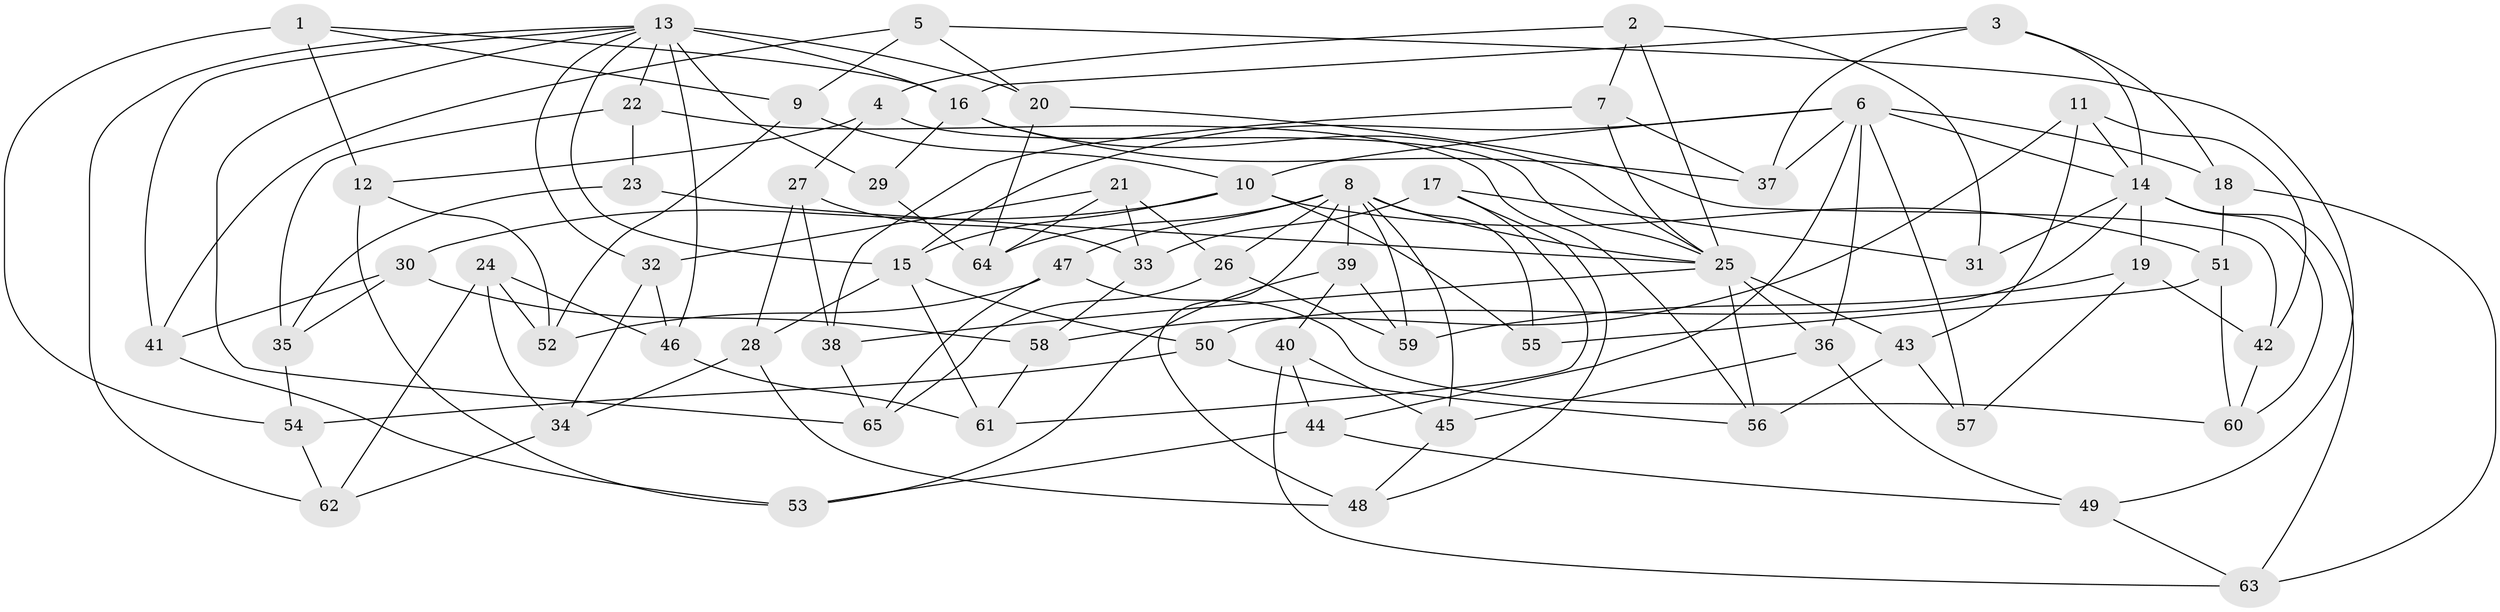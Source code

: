 // original degree distribution, {4: 1.0}
// Generated by graph-tools (version 1.1) at 2025/53/03/04/25 22:53:49]
// undirected, 65 vertices, 143 edges
graph export_dot {
  node [color=gray90,style=filled];
  1;
  2;
  3;
  4;
  5;
  6;
  7;
  8;
  9;
  10;
  11;
  12;
  13;
  14;
  15;
  16;
  17;
  18;
  19;
  20;
  21;
  22;
  23;
  24;
  25;
  26;
  27;
  28;
  29;
  30;
  31;
  32;
  33;
  34;
  35;
  36;
  37;
  38;
  39;
  40;
  41;
  42;
  43;
  44;
  45;
  46;
  47;
  48;
  49;
  50;
  51;
  52;
  53;
  54;
  55;
  56;
  57;
  58;
  59;
  60;
  61;
  62;
  63;
  64;
  65;
  1 -- 9 [weight=1.0];
  1 -- 12 [weight=1.0];
  1 -- 16 [weight=1.0];
  1 -- 54 [weight=1.0];
  2 -- 4 [weight=1.0];
  2 -- 7 [weight=1.0];
  2 -- 25 [weight=1.0];
  2 -- 31 [weight=1.0];
  3 -- 14 [weight=1.0];
  3 -- 16 [weight=1.0];
  3 -- 18 [weight=1.0];
  3 -- 37 [weight=1.0];
  4 -- 12 [weight=1.0];
  4 -- 25 [weight=1.0];
  4 -- 27 [weight=1.0];
  5 -- 9 [weight=1.0];
  5 -- 20 [weight=1.0];
  5 -- 41 [weight=1.0];
  5 -- 49 [weight=1.0];
  6 -- 10 [weight=2.0];
  6 -- 14 [weight=2.0];
  6 -- 15 [weight=2.0];
  6 -- 18 [weight=1.0];
  6 -- 36 [weight=1.0];
  6 -- 37 [weight=1.0];
  6 -- 44 [weight=1.0];
  6 -- 57 [weight=2.0];
  7 -- 25 [weight=1.0];
  7 -- 37 [weight=1.0];
  7 -- 38 [weight=1.0];
  8 -- 25 [weight=1.0];
  8 -- 26 [weight=1.0];
  8 -- 39 [weight=1.0];
  8 -- 45 [weight=1.0];
  8 -- 47 [weight=1.0];
  8 -- 48 [weight=1.0];
  8 -- 55 [weight=2.0];
  8 -- 59 [weight=1.0];
  8 -- 64 [weight=1.0];
  9 -- 10 [weight=1.0];
  9 -- 52 [weight=1.0];
  10 -- 15 [weight=2.0];
  10 -- 30 [weight=1.0];
  10 -- 51 [weight=1.0];
  10 -- 55 [weight=1.0];
  11 -- 14 [weight=1.0];
  11 -- 42 [weight=1.0];
  11 -- 43 [weight=1.0];
  11 -- 58 [weight=1.0];
  12 -- 52 [weight=1.0];
  12 -- 53 [weight=1.0];
  13 -- 15 [weight=1.0];
  13 -- 16 [weight=2.0];
  13 -- 20 [weight=1.0];
  13 -- 22 [weight=1.0];
  13 -- 29 [weight=2.0];
  13 -- 32 [weight=1.0];
  13 -- 41 [weight=1.0];
  13 -- 46 [weight=1.0];
  13 -- 62 [weight=1.0];
  13 -- 65 [weight=1.0];
  14 -- 19 [weight=1.0];
  14 -- 31 [weight=2.0];
  14 -- 50 [weight=1.0];
  14 -- 60 [weight=1.0];
  14 -- 63 [weight=1.0];
  15 -- 28 [weight=1.0];
  15 -- 50 [weight=1.0];
  15 -- 61 [weight=1.0];
  16 -- 25 [weight=2.0];
  16 -- 29 [weight=1.0];
  16 -- 37 [weight=1.0];
  17 -- 31 [weight=1.0];
  17 -- 33 [weight=1.0];
  17 -- 48 [weight=1.0];
  17 -- 61 [weight=1.0];
  18 -- 51 [weight=1.0];
  18 -- 63 [weight=1.0];
  19 -- 42 [weight=1.0];
  19 -- 57 [weight=1.0];
  19 -- 59 [weight=1.0];
  20 -- 42 [weight=1.0];
  20 -- 64 [weight=1.0];
  21 -- 26 [weight=1.0];
  21 -- 32 [weight=1.0];
  21 -- 33 [weight=1.0];
  21 -- 64 [weight=1.0];
  22 -- 23 [weight=1.0];
  22 -- 35 [weight=1.0];
  22 -- 56 [weight=1.0];
  23 -- 25 [weight=2.0];
  23 -- 35 [weight=1.0];
  24 -- 34 [weight=1.0];
  24 -- 46 [weight=1.0];
  24 -- 52 [weight=1.0];
  24 -- 62 [weight=1.0];
  25 -- 36 [weight=1.0];
  25 -- 38 [weight=1.0];
  25 -- 43 [weight=1.0];
  25 -- 56 [weight=1.0];
  26 -- 59 [weight=1.0];
  26 -- 65 [weight=1.0];
  27 -- 28 [weight=1.0];
  27 -- 33 [weight=1.0];
  27 -- 38 [weight=1.0];
  28 -- 34 [weight=1.0];
  28 -- 48 [weight=1.0];
  29 -- 64 [weight=1.0];
  30 -- 35 [weight=1.0];
  30 -- 41 [weight=1.0];
  30 -- 58 [weight=1.0];
  32 -- 34 [weight=1.0];
  32 -- 46 [weight=1.0];
  33 -- 58 [weight=1.0];
  34 -- 62 [weight=1.0];
  35 -- 54 [weight=1.0];
  36 -- 45 [weight=1.0];
  36 -- 49 [weight=1.0];
  38 -- 65 [weight=1.0];
  39 -- 40 [weight=1.0];
  39 -- 53 [weight=1.0];
  39 -- 59 [weight=1.0];
  40 -- 44 [weight=1.0];
  40 -- 45 [weight=1.0];
  40 -- 63 [weight=1.0];
  41 -- 53 [weight=1.0];
  42 -- 60 [weight=1.0];
  43 -- 56 [weight=1.0];
  43 -- 57 [weight=1.0];
  44 -- 49 [weight=1.0];
  44 -- 53 [weight=1.0];
  45 -- 48 [weight=1.0];
  46 -- 61 [weight=1.0];
  47 -- 52 [weight=1.0];
  47 -- 60 [weight=1.0];
  47 -- 65 [weight=1.0];
  49 -- 63 [weight=1.0];
  50 -- 54 [weight=1.0];
  50 -- 56 [weight=1.0];
  51 -- 55 [weight=1.0];
  51 -- 60 [weight=1.0];
  54 -- 62 [weight=1.0];
  58 -- 61 [weight=1.0];
}
